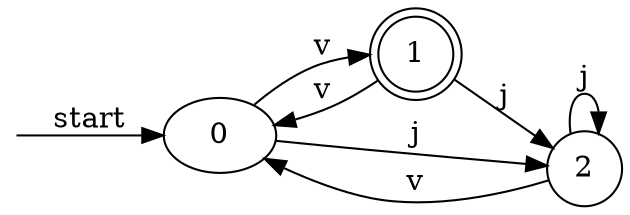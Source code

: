 digraph dfa {
    rankdir = LR;
    __start [style = invis, shape = point];
    __start -> "0" [ label = "start" ];
    node [shape = doublecircle]; "1"
    node [shape = circle];
    "0" -> "1" [ label = "v" ];
    "0" -> "2" [ label = "j" ];
    "1" -> "0" [ label = "v" ];
    "1" -> "2" [ label = "j" ];
    "2" -> "0" [ label = "v" ];
    "2" -> "2" [ label = "j" ];
}
